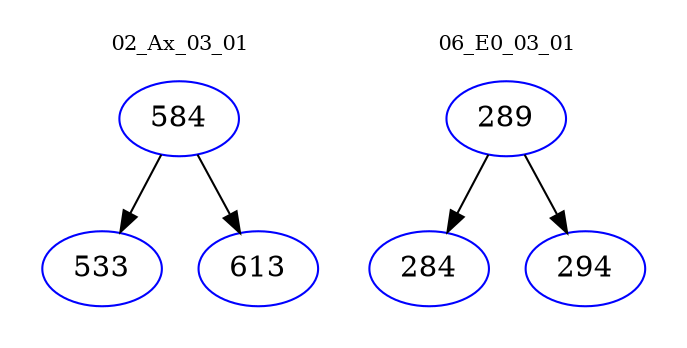 digraph{
subgraph cluster_0 {
color = white
label = "02_Ax_03_01";
fontsize=10;
T0_584 [label="584", color="blue"]
T0_584 -> T0_533 [color="black"]
T0_533 [label="533", color="blue"]
T0_584 -> T0_613 [color="black"]
T0_613 [label="613", color="blue"]
}
subgraph cluster_1 {
color = white
label = "06_E0_03_01";
fontsize=10;
T1_289 [label="289", color="blue"]
T1_289 -> T1_284 [color="black"]
T1_284 [label="284", color="blue"]
T1_289 -> T1_294 [color="black"]
T1_294 [label="294", color="blue"]
}
}
